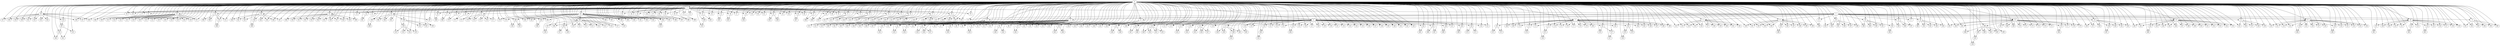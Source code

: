 strict digraph  {
	0 -> 327;
	0 -> 328;
	0 -> 329;
	0 -> 330;
	0 -> 331;
	0 -> 332;
	0 -> 333;
	0 -> 334;
	0 -> 335;
	0 -> 336;
	0 -> 337;
	0 -> 338;
	0 -> 339;
	0 -> 340;
	0 -> 341;
	0 -> 342;
	0 -> 343;
	0 -> 344;
	0 -> 345;
	0 -> 346;
	0 -> 347;
	0 -> 348;
	0 -> 349;
	0 -> 350;
	0 -> 351;
	0 -> 352;
	0 -> 353;
	0 -> 354;
	0 -> 355;
	0 -> 356;
	0 -> 357;
	0 -> 358;
	0 -> 359;
	0 -> 360;
	0 -> 361;
	0 -> 362;
	0 -> 363;
	0 -> 364;
	0 -> 365;
	0 -> 366;
	0 -> 367;
	0 -> 368;
	0 -> 369;
	0 -> 370;
	0 -> 371;
	0 -> 372;
	0 -> 373;
	0 -> 374;
	0 -> 375;
	0 -> 376;
	0 -> 377;
	0 -> 378;
	0 -> 379;
	0 -> 380;
	0 -> 381;
	0 -> 382;
	0 -> 383;
	0 -> 384;
	0 -> 385;
	0 -> 386;
	0 -> 387;
	0 -> 388;
	0 -> 389;
	0 -> 390;
	0 -> 391;
	0 -> 392;
	0 -> 393;
	0 -> 394;
	0 -> 395;
	0 -> 396;
	0 -> 397;
	0 -> 398;
	0 -> 399;
	0 -> 400;
	0 -> 401;
	0 -> 402;
	0 -> 403;
	0 -> 404;
	0 -> 405;
	0 -> 406;
	0 -> 407;
	0 -> 408;
	0 -> 409;
	0 -> 410;
	0 -> 411;
	0 -> 412;
	0 -> 413;
	0 -> 414;
	0 -> 415;
	0 -> 416;
	0 -> 417;
	0 -> 418;
	0 -> 419;
	0 -> 420;
	0 -> 421;
	0 -> 422;
	0 -> 423;
	0 -> 424;
	0 -> 425;
	0 -> 426;
	0 -> 427;
	0 -> 428;
	0 -> 429;
	0 -> 430;
	0 -> 431;
	0 -> 432;
	0 -> 433;
	0 -> 434;
	0 -> 435;
	0 -> 436;
	0 -> 437;
	0 -> 438;
	0 -> 439;
	0 -> 440;
	0 -> 441;
	0 -> 442;
	0 -> 443;
	0 -> 444;
	0 -> 445;
	0 -> 446;
	0 -> 447;
	0 -> 448;
	0 -> 449;
	0 -> 450;
	0 -> 451;
	0 -> 452;
	0 -> 453;
	0 -> 454;
	0 -> 455;
	0 -> 456;
	0 -> 457;
	0 -> 458;
	0 -> 459;
	0 -> 460;
	0 -> 461;
	0 -> 462;
	0 -> 463;
	0 -> 464;
	0 -> 465;
	0 -> 466;
	0 -> 467;
	0 -> 468;
	0 -> 469;
	0 -> 470;
	0 -> 471;
	0 -> 472;
	0 -> 473;
	0 -> 474;
	0 -> 475;
	0 -> 476;
	0 -> 477;
	0 -> 478;
	0 -> 479;
	0 -> 480;
	0 -> 481;
	0 -> 482;
	0 -> 483;
	0 -> 484;
	0 -> 485;
	0 -> 486;
	0 -> 487;
	0 -> 488;
	0 -> 489;
	0 -> 490;
	0 -> 491;
	0 -> 492;
	0 -> 493;
	0 -> 494;
	0 -> 495;
	0 -> 496;
	0 -> 497;
	0 -> 498;
	0 -> 499;
	0 -> 500;
	0 -> 501;
	0 -> 502;
	0 -> 503;
	0 -> 504;
	0 -> 505;
	0 -> 506;
	0 -> 507;
	0 -> 508;
	0 -> 509;
	0 -> 510;
	0 -> 511;
	0 -> 512;
	0 -> 513;
	0 -> 514;
	0 -> 515;
	0 -> 516;
	0 -> 517;
	0 -> 518;
	0 -> 519;
	0 -> 520;
	0 -> 521;
	0 -> 522;
	0 -> 523;
	0 -> 524;
	0 -> 525;
	0 -> 526;
	0 -> 527;
	0 -> 528;
	0 -> 529;
	0 -> 530;
	0 -> 531;
	0 -> 532;
	0 -> 533;
	0 -> 534;
	0 -> 535;
	0 -> 536;
	0 -> 537;
	0 -> 538;
	0 -> 539;
	0 -> 540;
	0 -> 541;
	0 -> 23;
	0 -> 30;
	0 -> 29;
	0 -> 22;
	0 -> 1;
	0 -> 3;
	0 -> 6;
	0 -> 4;
	0 -> 26;
	0 -> 27;
	0 -> 7;
	0 -> 31;
	0 -> 25;
	0 -> 24;
	0 -> 28;
	0 -> 5;
	0 -> 32;
	0 -> 8;
	0 -> 21;
	0 -> 20;
	0 -> 19;
	0 -> 18;
	0 -> 17;
	0 -> 16;
	0 -> 15;
	0 -> 14;
	0 -> 13;
	0 -> 12;
	0 -> 11;
	0 -> 10;
	0 -> 9;
	0 -> 33;
	0 -> 34;
	0 -> 35;
	0 -> 36;
	0 -> 38;
	0 -> 37;
	0 -> 39;
	0 -> 40;
	0 -> 41;
	0 -> 42;
	0 -> 43;
	0 -> 44;
	0 -> 45;
	0 -> 46;
	0 -> 47;
	0 -> 48;
	0 -> 49;
	0 -> 50;
	0 -> 51;
	0 -> 52;
	0 -> 53;
	0 -> 54;
	0 -> 55;
	0 -> 56;
	0 -> 57;
	0 -> 58;
	0 -> 59;
	0 -> 60;
	0 -> 61;
	0 -> 62;
	0 -> 63;
	0 -> 64;
	0 -> 65;
	0 -> 66;
	0 -> 67;
	0 -> 68;
	0 -> 69;
	0 -> 70;
	0 -> 71;
	0 -> 72;
	0 -> 73;
	0 -> 74;
	0 -> 75;
	0 -> 76;
	0 -> 77;
	0 -> 78;
	0 -> 79;
	0 -> 80;
	0 -> 81;
	0 -> 82;
	0 -> 83;
	0 -> 84;
	0 -> 85;
	0 -> 86;
	0 -> 87;
	0 -> 88;
	0 -> 89;
	0 -> 90;
	0 -> 91;
	0 -> 92;
	0 -> 93;
	0 -> 94;
	0 -> 95;
	0 -> 96;
	0 -> 97;
	0 -> 98;
	0 -> 99;
	0 -> 100;
	0 -> 101;
	0 -> 102;
	0 -> 103;
	0 -> 104;
	0 -> 105;
	0 -> 106;
	0 -> 107;
	0 -> 108;
	0 -> 109;
	0 -> 110;
	0 -> 111;
	0 -> 112;
	0 -> 113;
	0 -> 114;
	0 -> 115;
	0 -> 116;
	0 -> 117;
	0 -> 118;
	0 -> 119;
	0 -> 120;
	0 -> 121;
	0 -> 122;
	0 -> 123;
	0 -> 124;
	0 -> 125;
	0 -> 126;
	0 -> 127;
	0 -> 128;
	0 -> 129;
	0 -> 130;
	0 -> 131;
	0 -> 132;
	0 -> 133;
	0 -> 134;
	0 -> 135;
	0 -> 136;
	0 -> 137;
	0 -> 138;
	0 -> 139;
	0 -> 140;
	0 -> 141;
	0 -> 142;
	0 -> 143;
	0 -> 144;
	0 -> 145;
	0 -> 146;
	0 -> 147;
	0 -> 148;
	0 -> 149;
	0 -> 150;
	0 -> 151;
	0 -> 152;
	0 -> 153;
	0 -> 154;
	0 -> 155;
	0 -> 156;
	0 -> 157;
	0 -> 158;
	0 -> 159;
	0 -> 160;
	0 -> 161;
	0 -> 162;
	0 -> 163;
	0 -> 164;
	0 -> 165;
	0 -> 166;
	0 -> 167;
	0 -> 168;
	0 -> 169;
	0 -> 170;
	0 -> 171;
	0 -> 172;
	0 -> 173;
	0 -> 174;
	0 -> 175;
	0 -> 176;
	0 -> 177;
	0 -> 178;
	0 -> 179;
	0 -> 180;
	0 -> 181;
	0 -> 182;
	0 -> 183;
	0 -> 184;
	0 -> 185;
	0 -> 186;
	0 -> 187;
	0 -> 188;
	0 -> 189;
	0 -> 190;
	0 -> 191;
	0 -> 192;
	0 -> 193;
	0 -> 194;
	0 -> 195;
	0 -> 196;
	0 -> 197;
	0 -> 198;
	0 -> 199;
	0 -> 200;
	0 -> 201;
	0 -> 202;
	0 -> 203;
	0 -> 204;
	0 -> 205;
	0 -> 206;
	0 -> 207;
	0 -> 208;
	0 -> 209;
	0 -> 210;
	0 -> 211;
	0 -> 212;
	0 -> 213;
	0 -> 214;
	0 -> 215;
	0 -> 216;
	0 -> 217;
	0 -> 218;
	0 -> 219;
	0 -> 220;
	0 -> 221;
	0 -> 222;
	0 -> 223;
	0 -> 224;
	0 -> 225;
	0 -> 226;
	0 -> 227;
	0 -> 228;
	0 -> 229;
	0 -> 230;
	0 -> 231;
	0 -> 232;
	0 -> 233;
	0 -> 234;
	0 -> 235;
	0 -> 236;
	0 -> 237;
	0 -> 238;
	0 -> 239;
	0 -> 240;
	0 -> 241;
	0 -> 242;
	0 -> 243;
	0 -> 244;
	0 -> 245;
	0 -> 246;
	0 -> 247;
	0 -> 248;
	0 -> 249;
	0 -> 250;
	0 -> 251;
	0 -> 252;
	0 -> 253;
	0 -> 254;
	0 -> 255;
	0 -> 256;
	0 -> 257;
	0 -> 258;
	0 -> 259;
	0 -> 260;
	0 -> 261;
	0 -> 262;
	0 -> 263;
	0 -> 264;
	0 -> 265;
	0 -> 266;
	0 -> 267;
	0 -> 268;
	0 -> 269;
	0 -> 270;
	0 -> 271;
	0 -> 272;
	0 -> 273;
	0 -> 274;
	0 -> 275;
	0 -> 276;
	0 -> 277;
	0 -> 278;
	0 -> 279;
	0 -> 280;
	0 -> 281;
	0 -> 282;
	0 -> 283;
	0 -> 284;
	0 -> 285;
	0 -> 286;
	0 -> 287;
	0 -> 288;
	0 -> 289;
	0 -> 290;
	0 -> 291;
	0 -> 292;
	0 -> 293;
	0 -> 294;
	0 -> 295;
	0 -> 296;
	0 -> 297;
	0 -> 298;
	0 -> 299;
	0 -> 300;
	0 -> 301;
	0 -> 302;
	0 -> 303;
	0 -> 304;
	0 -> 305;
	0 -> 306;
	0 -> 307;
	0 -> 308;
	0 -> 309;
	0 -> 310;
	0 -> 311;
	0 -> 312;
	0 -> 314;
	0 -> 325;
	0 -> 321;
	0 -> 316;
	0 -> 326;
	0 -> 313;
	0 -> 315;
	0 -> 323;
	0 -> 320;
	0 -> 318;
	0 -> 322;
	0 -> 324;
	0 -> 319;
	0 -> 317;
	1 -> 30;
	1 -> 29;
	1 -> 26;
	1 -> 27;
	1 -> 2;
	1 -> 31;
	1 -> 25;
	1 -> 24;
	1 -> 28;
	1 -> 32;
	1 -> 33;
	1 -> 34;
	1 -> 35;
	1 -> 36;
	1 -> 38;
	1 -> 37;
	1 -> 39;
	1 -> 40;
	1 -> 41;
	1 -> 42;
	1 -> 43;
	1 -> 44;
	1 -> 45;
	1 -> 46;
	1 -> 47;
	1 -> 48;
	1 -> 49;
	1 -> 50;
	1 -> 51;
	1 -> 52;
	1 -> 53;
	1 -> 54;
	1 -> 55;
	1 -> 56;
	1 -> 57;
	1 -> 58;
	1 -> 59;
	1 -> 60;
	1 -> 61;
	1 -> 62;
	1 -> 63;
	1 -> 64;
	1 -> 65;
	1 -> 66;
	1 -> 67;
	1 -> 68;
	1 -> 69;
	1 -> 70;
	1 -> 71;
	1 -> 72;
	1 -> 73;
	1 -> 74;
	1 -> 75;
	1 -> 76;
	1 -> 77;
	1 -> 78;
	1 -> 79;
	2 -> 23;
	2 -> 22;
	2 -> 3;
	2 -> 6;
	2 -> 4;
	2 -> 7;
	2 -> 5;
	2 -> 8;
	2 -> 21;
	2 -> 20;
	2 -> 19;
	2 -> 18;
	2 -> 17;
	2 -> 16;
	2 -> 15;
	2 -> 14;
	2 -> 13;
	2 -> 12;
	2 -> 11;
	2 -> 10;
	2 -> 9;
	3 -> 80;
	3 -> 81;
	3 -> 82;
	3 -> 83;
	3 -> 84;
	3 -> 85;
	3 -> 86;
	3 -> 87;
	3 -> 88;
	3 -> 89;
	3 -> 90;
	3 -> 91;
	3 -> 92;
	3 -> 93;
	3 -> 94;
	3 -> 95;
	3 -> 96;
	3 -> 97;
	3 -> 98;
	3 -> 99;
	3 -> 100;
	3 -> 101;
	3 -> 102;
	3 -> 103;
	3 -> 104;
	4 -> 105;
	4 -> 106;
	4 -> 107;
	4 -> 108;
	4 -> 109;
	4 -> 110;
	4 -> 111;
	4 -> 112;
	4 -> 113;
	4 -> 114;
	4 -> 115;
	4 -> 116;
	4 -> 117;
	4 -> 118;
	4 -> 119;
	4 -> 120;
	4 -> 121;
	4 -> 122;
	4 -> 123;
	4 -> 124;
	4 -> 125;
	4 -> 126;
	4 -> 127;
	4 -> 128;
	4 -> 129;
	4 -> 130;
	4 -> 131;
	4 -> 132;
	4 -> 133;
	4 -> 134;
	4 -> 135;
	4 -> 136;
	4 -> 137;
	4 -> 138;
	4 -> 139;
	4 -> 140;
	4 -> 141;
	4 -> 142;
	4 -> 143;
	4 -> 144;
	4 -> 145;
	4 -> 146;
	4 -> 147;
	4 -> 148;
	4 -> 149;
	4 -> 150;
	4 -> 151;
	5 -> 152;
	5 -> 153;
	5 -> 154;
	5 -> 155;
	5 -> 156;
	5 -> 157;
	5 -> 158;
	5 -> 159;
	5 -> 160;
	5 -> 161;
	5 -> 162;
	6 -> 163;
	6 -> 164;
	6 -> 165;
	6 -> 166;
	7 -> 167;
	7 -> 168;
	7 -> 169;
	7 -> 170;
	7 -> 171;
	7 -> 172;
	7 -> 173;
	7 -> 174;
	7 -> 175;
	7 -> 176;
	7 -> 177;
	7 -> 178;
	7 -> 179;
	7 -> 180;
	7 -> 181;
	7 -> 182;
	7 -> 183;
	7 -> 184;
	7 -> 185;
	7 -> 186;
	7 -> 187;
	7 -> 188;
	7 -> 189;
	8 -> 190;
	8 -> 191;
	8 -> 192;
	8 -> 193;
	8 -> 194;
	8 -> 195;
	8 -> 196;
	8 -> 197;
	8 -> 198;
	8 -> 199;
	8 -> 200;
	9 -> 201;
	9 -> 202;
	9 -> 203;
	9 -> 204;
	9 -> 205;
	9 -> 206;
	10 -> 207;
	10 -> 208;
	10 -> 209;
	10 -> 210;
	10 -> 211;
	10 -> 212;
	10 -> 213;
	10 -> 214;
	10 -> 215;
	10 -> 216;
	10 -> 217;
	10 -> 218;
	10 -> 219;
	11 -> 220;
	11 -> 221;
	11 -> 222;
	11 -> 223;
	11 -> 224;
	11 -> 225;
	11 -> 226;
	11 -> 227;
	11 -> 228;
	11 -> 229;
	11 -> 230;
	11 -> 231;
	11 -> 232;
	11 -> 233;
	11 -> 234;
	12 -> 235;
	12 -> 236;
	12 -> 237;
	12 -> 238;
	12 -> 239;
	13 -> 240;
	13 -> 241;
	13 -> 242;
	13 -> 243;
	13 -> 244;
	13 -> 245;
	13 -> 246;
	13 -> 247;
	13 -> 248;
	13 -> 249;
	13 -> 250;
	13 -> 251;
	13 -> 252;
	13 -> 253;
	13 -> 254;
	13 -> 255;
	14 -> 256;
	14 -> 257;
	14 -> 258;
	14 -> 259;
	14 -> 260;
	14 -> 261;
	14 -> 262;
	15 -> 263;
	15 -> 264;
	15 -> 265;
	15 -> 266;
	15 -> 267;
	15 -> 268;
	15 -> 269;
	15 -> 270;
	15 -> 271;
	15 -> 272;
	15 -> 273;
	15 -> 274;
	15 -> 275;
	15 -> 276;
	15 -> 277;
	15 -> 278;
	15 -> 279;
	16 -> 280;
	16 -> 281;
	16 -> 282;
	16 -> 283;
	16 -> 284;
	18 -> 285;
	18 -> 286;
	18 -> 287;
	19 -> 288;
	19 -> 289;
	19 -> 290;
	19 -> 291;
	19 -> 292;
	20 -> 293;
	20 -> 294;
	20 -> 295;
	20 -> 296;
	20 -> 297;
	20 -> 298;
	21 -> 299;
	22 -> 300;
	22 -> 301;
	22 -> 302;
	22 -> 303;
	22 -> 304;
	22 -> 305;
	22 -> 306;
	22 -> 307;
	24 -> 308;
	24 -> 309;
	24 -> 310;
	24 -> 311;
	25 -> 312;
	25 -> 314;
	25 -> 325;
	25 -> 321;
	25 -> 316;
	25 -> 326;
	25 -> 313;
	25 -> 315;
	25 -> 323;
	25 -> 320;
	25 -> 318;
	25 -> 322;
	25 -> 324;
	25 -> 319;
	25 -> 317;
	26 -> 327;
	26 -> 328;
	26 -> 329;
	26 -> 330;
	26 -> 331;
	26 -> 332;
	26 -> 333;
	26 -> 334;
	26 -> 335;
	26 -> 336;
	26 -> 337;
	26 -> 338;
	27 -> 339;
	28 -> 340;
	28 -> 341;
	28 -> 342;
	28 -> 343;
	28 -> 344;
	28 -> 345;
	28 -> 346;
	28 -> 347;
	30 -> 348;
	32 -> 349;
	32 -> 350;
	32 -> 351;
	32 -> 352;
	32 -> 353;
	32 -> 354;
	32 -> 355;
	32 -> 356;
	32 -> 357;
	32 -> 358;
	32 -> 359;
	32 -> 360;
	34 -> 361;
	36 -> 362;
	36 -> 363;
	36 -> 364;
	36 -> 365;
	36 -> 366;
	36 -> 367;
	37 -> 368;
	38 -> 369;
	39 -> 370;
	40 -> 371;
	41 -> 372;
	41 -> 373;
	41 -> 374;
	41 -> 375;
	41 -> 376;
	41 -> 377;
	42 -> 378;
	42 -> 379;
	42 -> 380;
	42 -> 381;
	42 -> 382;
	42 -> 383;
	42 -> 384;
	42 -> 385;
	42 -> 386;
	42 -> 387;
	42 -> 388;
	42 -> 389;
	42 -> 390;
	42 -> 391;
	42 -> 392;
	42 -> 393;
	42 -> 394;
	42 -> 395;
	44 -> 396;
	46 -> 397;
	50 -> 398;
	51 -> 399;
	53 -> 400;
	53 -> 401;
	55 -> 402;
	56 -> 403;
	58 -> 404;
	62 -> 405;
	62 -> 406;
	65 -> 407;
	67 -> 408;
	67 -> 409;
	68 -> 410;
	71 -> 411;
	71 -> 412;
	71 -> 413;
	73 -> 414;
	73 -> 415;
	73 -> 416;
	74 -> 417;
	74 -> 418;
	75 -> 419;
	76 -> 420;
	76 -> 421;
	76 -> 422;
	76 -> 423;
	77 -> 424;
	77 -> 425;
	77 -> 426;
	78 -> 427;
	78 -> 428;
	78 -> 429;
	78 -> 430;
	78 -> 431;
	80 -> 432;
	82 -> 433;
	83 -> 434;
	85 -> 435;
	85 -> 436;
	85 -> 437;
	88 -> 438;
	91 -> 439;
	95 -> 440;
	95 -> 441;
	97 -> 442;
	103 -> 443;
	103 -> 444;
	107 -> 445;
	107 -> 446;
	109 -> 447;
	109 -> 448;
	110 -> 449;
	110 -> 450;
	110 -> 451;
	110 -> 452;
	113 -> 453;
	114 -> 454;
	115 -> 455;
	115 -> 456;
	115 -> 457;
	117 -> 458;
	117 -> 459;
	117 -> 460;
	117 -> 461;
	118 -> 462;
	120 -> 463;
	124 -> 464;
	144 -> 465;
	145 -> 466;
	145 -> 467;
	146 -> 468;
	148 -> 469;
	149 -> 470;
	149 -> 471;
	167 -> 472;
	167 -> 473;
	171 -> 474;
	173 -> 475;
	181 -> 476;
	181 -> 477;
	183 -> 478;
	183 -> 479;
	195 -> 480;
	207 -> 481;
	212 -> 482;
	214 -> 483;
	224 -> 484;
	229 -> 485;
	242 -> 486;
	259 -> 487;
	266 -> 488;
	266 -> 489;
	266 -> 490;
	266 -> 491;
	266 -> 492;
	266 -> 493;
	276 -> 494;
	292 -> 495;
	310 -> 496;
	335 -> 497;
	343 -> 498;
	362 -> 499;
	366 -> 500;
	366 -> 501;
	366 -> 502;
	366 -> 503;
	380 -> 504;
	380 -> 505;
	383 -> 506;
	385 -> 507;
	385 -> 508;
	385 -> 509;
	385 -> 510;
	385 -> 511;
	385 -> 512;
	385 -> 513;
	385 -> 514;
	385 -> 515;
	385 -> 516;
	385 -> 517;
	388 -> 518;
	394 -> 519;
	400 -> 520;
	417 -> 521;
	424 -> 522;
	424 -> 523;
	460 -> 524;
	463 -> 525;
	475 -> 526;
	477 -> 527;
	478 -> 528;
	489 -> 529;
	497 -> 530;
	497 -> 531;
	500 -> 532;
	500 -> 533;
	500 -> 534;
	500 -> 535;
	507 -> 536;
	509 -> 537;
	509 -> 538;
	529 -> 539;
	530 -> 540;
	530 -> 541;
}
